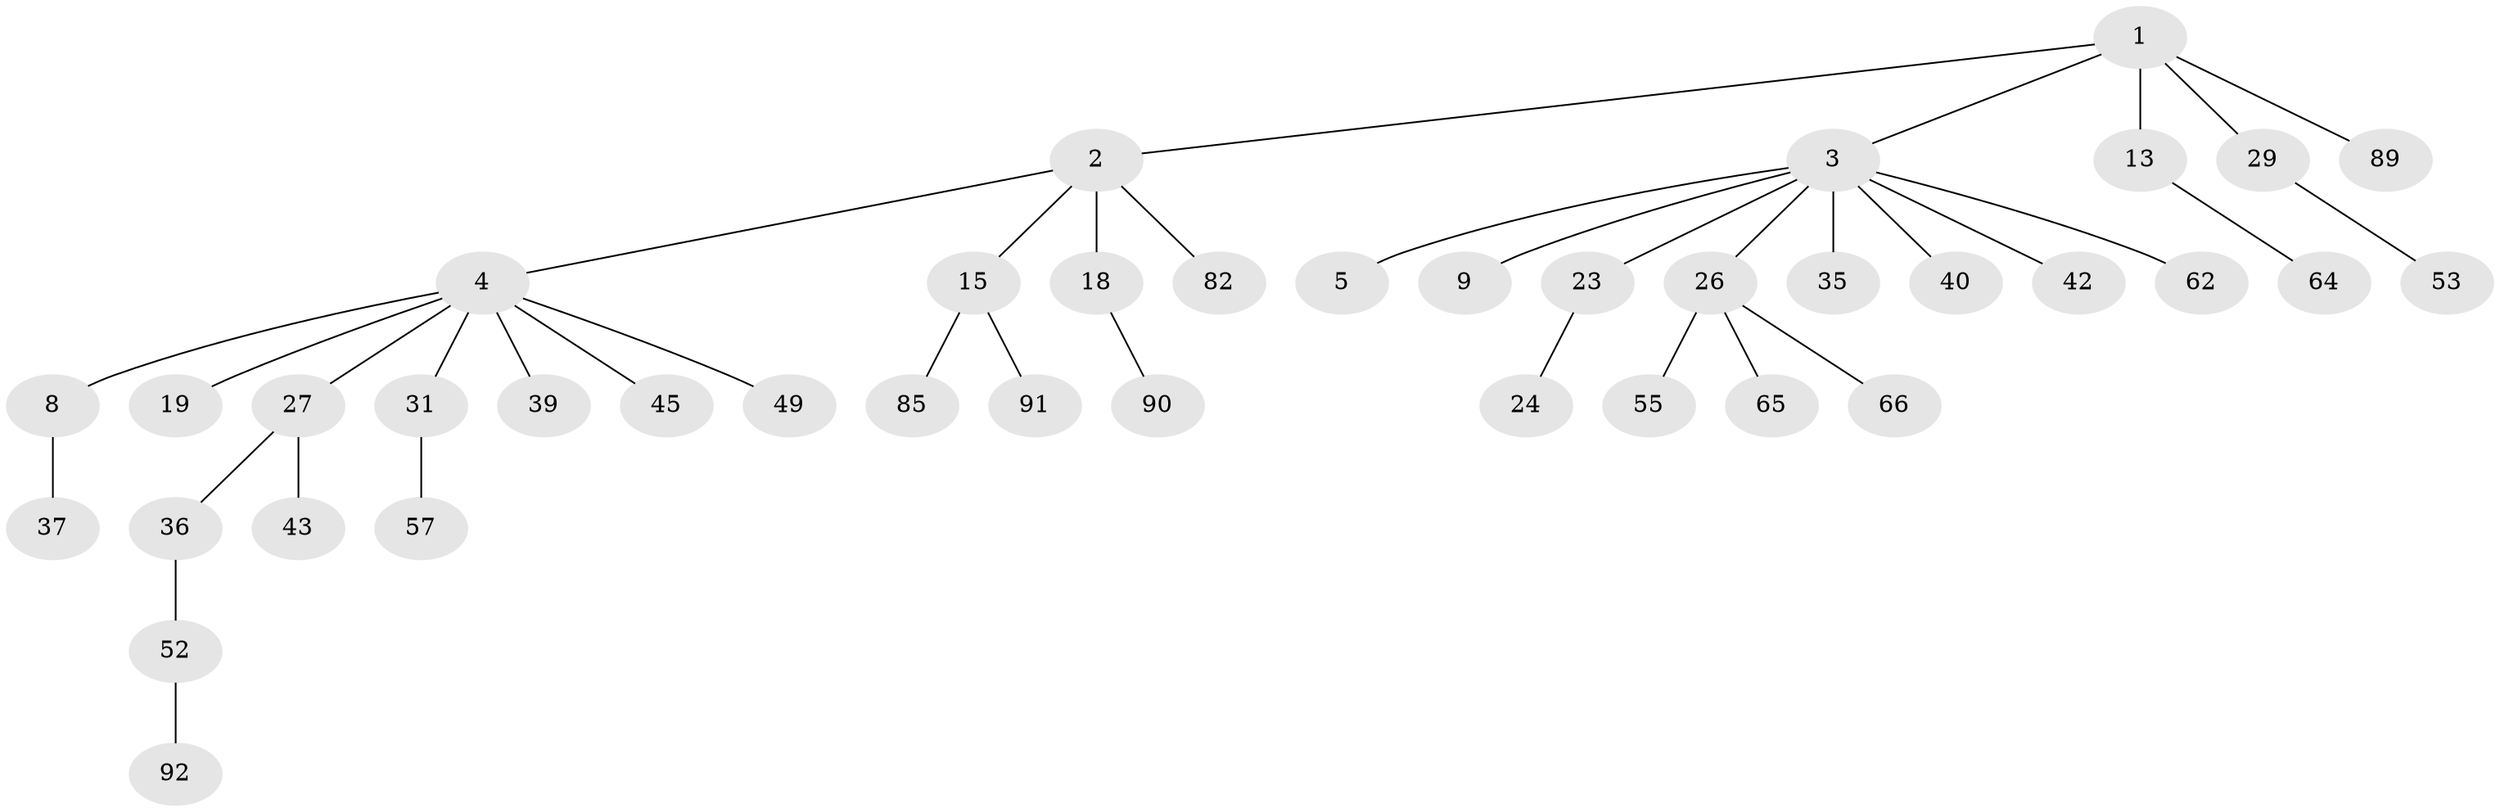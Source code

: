 // original degree distribution, {5: 0.0196078431372549, 8: 0.0196078431372549, 4: 0.08823529411764706, 3: 0.09803921568627451, 1: 0.47058823529411764, 2: 0.30392156862745096}
// Generated by graph-tools (version 1.1) at 2025/19/03/04/25 18:19:05]
// undirected, 40 vertices, 39 edges
graph export_dot {
graph [start="1"]
  node [color=gray90,style=filled];
  1;
  2;
  3 [super="+6"];
  4 [super="+14"];
  5 [super="+10+58+7"];
  8 [super="+12"];
  9 [super="+76"];
  13 [super="+28+67"];
  15 [super="+21+77+22"];
  18 [super="+20"];
  19 [super="+101+88+46"];
  23;
  24;
  26 [super="+33"];
  27 [super="+32"];
  29 [super="+30+102+47"];
  31 [super="+100+44+60"];
  35 [super="+70+87"];
  36 [super="+38"];
  37;
  39 [super="+41"];
  40 [super="+61"];
  42;
  43 [super="+48"];
  45;
  49 [super="+75"];
  52 [super="+56"];
  53 [super="+94+96+73"];
  55 [super="+80"];
  57;
  62 [super="+78+71"];
  64 [super="+81"];
  65;
  66 [super="+72"];
  82;
  85 [super="+93+86"];
  89;
  90;
  91;
  92;
  1 -- 2;
  1 -- 3;
  1 -- 13;
  1 -- 29;
  1 -- 89;
  2 -- 4;
  2 -- 15;
  2 -- 18;
  2 -- 82;
  3 -- 5;
  3 -- 9;
  3 -- 26;
  3 -- 35;
  3 -- 40;
  3 -- 62;
  3 -- 42;
  3 -- 23;
  4 -- 8;
  4 -- 19;
  4 -- 27;
  4 -- 31;
  4 -- 45;
  4 -- 49;
  4 -- 39;
  8 -- 37;
  13 -- 64;
  15 -- 91;
  15 -- 85;
  18 -- 90;
  23 -- 24;
  26 -- 65;
  26 -- 66;
  26 -- 55;
  27 -- 43;
  27 -- 36;
  29 -- 53;
  31 -- 57;
  36 -- 52;
  52 -- 92;
}

